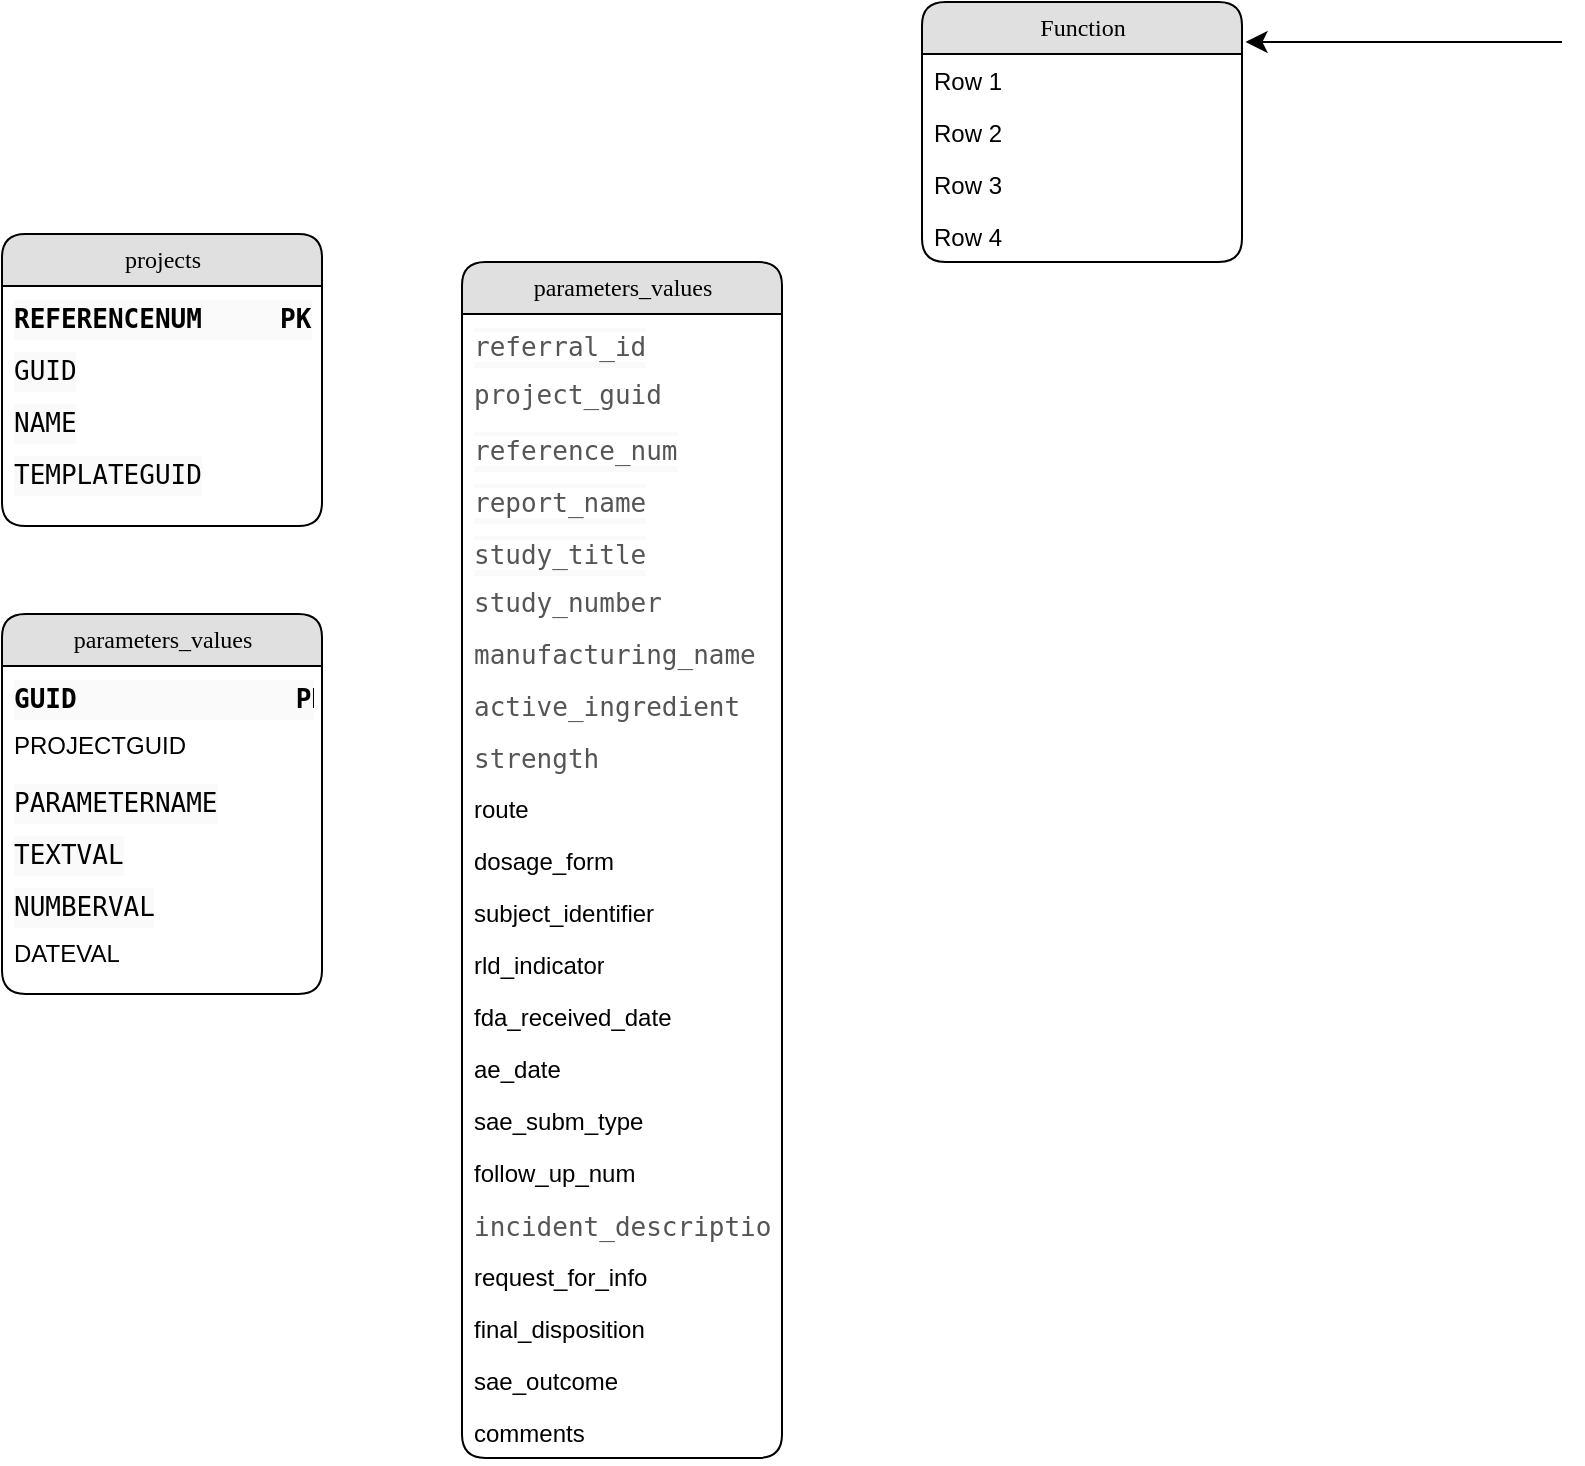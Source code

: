<mxfile version="24.7.14">
  <diagram name="Page-1" id="b520641d-4fe3-3701-9064-5fc419738815">
    <mxGraphModel dx="1042" dy="567" grid="1" gridSize="10" guides="1" tooltips="1" connect="1" arrows="1" fold="1" page="1" pageScale="1" pageWidth="1100" pageHeight="850" background="none" math="0" shadow="0">
      <root>
        <mxCell id="0" />
        <mxCell id="1" parent="0" />
        <mxCell id="21ea969265ad0168-6" value="projects" style="swimlane;html=1;fontStyle=0;childLayout=stackLayout;horizontal=1;startSize=26;fillColor=#e0e0e0;horizontalStack=0;resizeParent=1;resizeLast=0;collapsible=1;marginBottom=0;swimlaneFillColor=#ffffff;align=center;rounded=1;shadow=0;comic=0;labelBackgroundColor=none;strokeWidth=1;fontFamily=Verdana;fontSize=12;fontColor=#000000;" parent="1" vertex="1">
          <mxGeometry x="100" y="190" width="160" height="146" as="geometry" />
        </mxCell>
        <mxCell id="21ea969265ad0168-7" value="&lt;div style=&quot;background-color: rgb(250, 250, 250); font-family: &amp;quot;Source Code Pro&amp;quot;, Menlo, Consolas, monospace, Consolas, &amp;quot;Courier New&amp;quot;, monospace; font-size: 13px; line-height: 20px; white-space: pre;&quot;&gt;&lt;div style=&quot;line-height: 20px;&quot;&gt;&lt;div style=&quot;line-height: 20px;&quot;&gt;&lt;span style=&quot;&quot;&gt;&lt;b&gt;REFERENCENUM     PK&lt;/b&gt;&lt;/span&gt;&lt;/div&gt;&lt;/div&gt;&lt;/div&gt;" style="text;html=1;strokeColor=none;fillColor=none;spacingLeft=4;spacingRight=4;whiteSpace=wrap;overflow=hidden;rotatable=0;points=[[0,0.5],[1,0.5]];portConstraint=eastwest;fontColor=default;" parent="21ea969265ad0168-6" vertex="1">
          <mxGeometry y="26" width="160" height="26" as="geometry" />
        </mxCell>
        <mxCell id="21ea969265ad0168-9" value="&lt;div style=&quot;background-color: rgb(250, 250, 250); font-family: &amp;quot;Source Code Pro&amp;quot;, Menlo, Consolas, monospace, Consolas, &amp;quot;Courier New&amp;quot;, monospace; font-size: 13px; line-height: 20px; white-space: pre;&quot;&gt;&lt;span style=&quot;&quot;&gt;GUID&lt;/span&gt;&lt;/div&gt;" style="text;html=1;strokeColor=none;fillColor=none;spacingLeft=4;spacingRight=4;whiteSpace=wrap;overflow=hidden;rotatable=0;points=[[0,0.5],[1,0.5]];portConstraint=eastwest;fontColor=default;" parent="21ea969265ad0168-6" vertex="1">
          <mxGeometry y="52" width="160" height="26" as="geometry" />
        </mxCell>
        <mxCell id="PZufTCzIXzkl9HZhi7Wz-1" value="&lt;div style=&quot;background-color: rgb(250, 250, 250); font-family: &amp;quot;Source Code Pro&amp;quot;, Menlo, Consolas, monospace, Consolas, &amp;quot;Courier New&amp;quot;, monospace; font-size: 13px; line-height: 20px; white-space: pre;&quot;&gt;&lt;span style=&quot;&quot;&gt;NAME&lt;/span&gt;&lt;/div&gt;" style="text;html=1;strokeColor=none;fillColor=none;spacingLeft=4;spacingRight=4;whiteSpace=wrap;overflow=hidden;rotatable=0;points=[[0,0.5],[1,0.5]];portConstraint=eastwest;fontColor=default;" vertex="1" parent="21ea969265ad0168-6">
          <mxGeometry y="78" width="160" height="26" as="geometry" />
        </mxCell>
        <mxCell id="21ea969265ad0168-8" value="&lt;div style=&quot;background-color: rgb(250, 250, 250); font-family: &amp;quot;Source Code Pro&amp;quot;, Menlo, Consolas, monospace, Consolas, &amp;quot;Courier New&amp;quot;, monospace; font-size: 13px; line-height: 20px; white-space: pre;&quot;&gt;&lt;span style=&quot;&quot;&gt;TEMPLATEGUID&lt;/span&gt;&lt;/div&gt;" style="text;html=1;strokeColor=none;fillColor=none;spacingLeft=4;spacingRight=4;whiteSpace=wrap;overflow=hidden;rotatable=0;points=[[0,0.5],[1,0.5]];portConstraint=eastwest;fontColor=#000000;" parent="21ea969265ad0168-6" vertex="1">
          <mxGeometry y="104" width="160" height="26" as="geometry" />
        </mxCell>
        <mxCell id="21ea969265ad0168-10" value="Function" style="swimlane;html=1;fontStyle=0;childLayout=stackLayout;horizontal=1;startSize=26;fillColor=#e0e0e0;horizontalStack=0;resizeParent=1;resizeLast=0;collapsible=1;marginBottom=0;swimlaneFillColor=#ffffff;align=center;rounded=1;shadow=0;comic=0;labelBackgroundColor=none;strokeWidth=1;fontFamily=Verdana;fontSize=12" parent="1" vertex="1">
          <mxGeometry x="560" y="74" width="160" height="130" as="geometry" />
        </mxCell>
        <mxCell id="21ea969265ad0168-11" value="Row 1" style="text;html=1;strokeColor=none;fillColor=none;spacingLeft=4;spacingRight=4;whiteSpace=wrap;overflow=hidden;rotatable=0;points=[[0,0.5],[1,0.5]];portConstraint=eastwest;" parent="21ea969265ad0168-10" vertex="1">
          <mxGeometry y="26" width="160" height="26" as="geometry" />
        </mxCell>
        <mxCell id="21ea969265ad0168-12" value="Row 2" style="text;html=1;strokeColor=none;fillColor=none;spacingLeft=4;spacingRight=4;whiteSpace=wrap;overflow=hidden;rotatable=0;points=[[0,0.5],[1,0.5]];portConstraint=eastwest;" parent="21ea969265ad0168-10" vertex="1">
          <mxGeometry y="52" width="160" height="26" as="geometry" />
        </mxCell>
        <mxCell id="21ea969265ad0168-52" value="Row 3" style="text;html=1;strokeColor=none;fillColor=none;spacingLeft=4;spacingRight=4;whiteSpace=wrap;overflow=hidden;rotatable=0;points=[[0,0.5],[1,0.5]];portConstraint=eastwest;" parent="21ea969265ad0168-10" vertex="1">
          <mxGeometry y="78" width="160" height="26" as="geometry" />
        </mxCell>
        <mxCell id="21ea969265ad0168-13" value="Row 4" style="text;html=1;strokeColor=none;fillColor=none;spacingLeft=4;spacingRight=4;whiteSpace=wrap;overflow=hidden;rotatable=0;points=[[0,0.5],[1,0.5]];portConstraint=eastwest;" parent="21ea969265ad0168-10" vertex="1">
          <mxGeometry y="104" width="160" height="26" as="geometry" />
        </mxCell>
        <mxCell id="21ea969265ad0168-50" style="edgeStyle=elbowEdgeStyle;html=1;labelBackgroundColor=none;startFill=0;startSize=8;endFill=1;endSize=8;fontFamily=Verdana;fontSize=12;elbow=vertical;entryX=1.011;entryY=0.152;entryPerimeter=0;" parent="1" target="21ea969265ad0168-10" edge="1">
          <mxGeometry relative="1" as="geometry">
            <mxPoint x="740" y="89" as="targetPoint" />
            <mxPoint x="880" y="94" as="sourcePoint" />
            <Array as="points">
              <mxPoint x="810" y="94" />
            </Array>
          </mxGeometry>
        </mxCell>
        <mxCell id="PZufTCzIXzkl9HZhi7Wz-10" value="parameters_values" style="swimlane;html=1;fontStyle=0;childLayout=stackLayout;horizontal=1;startSize=26;fillColor=#e0e0e0;horizontalStack=0;resizeParent=1;resizeLast=0;collapsible=1;marginBottom=0;swimlaneFillColor=#ffffff;align=center;rounded=1;shadow=0;comic=0;labelBackgroundColor=none;strokeWidth=1;fontFamily=Verdana;fontSize=12;fontColor=#000000;" vertex="1" parent="1">
          <mxGeometry x="100" y="380" width="160" height="190" as="geometry" />
        </mxCell>
        <mxCell id="PZufTCzIXzkl9HZhi7Wz-11" value="&lt;div style=&quot;background-color: rgb(250, 250, 250); font-family: &amp;quot;Source Code Pro&amp;quot;, Menlo, Consolas, monospace, Consolas, &amp;quot;Courier New&amp;quot;, monospace; font-size: 13px; line-height: 20px; white-space: pre;&quot;&gt;&lt;div style=&quot;line-height: 20px;&quot;&gt;&lt;div style=&quot;line-height: 20px;&quot;&gt;&lt;span style=&quot;&quot;&gt;&lt;b&gt;GUID              PK&lt;/b&gt;&lt;/span&gt;&lt;/div&gt;&lt;/div&gt;&lt;/div&gt;" style="text;html=1;strokeColor=none;fillColor=none;spacingLeft=4;spacingRight=4;whiteSpace=wrap;overflow=hidden;rotatable=0;points=[[0,0.5],[1,0.5]];portConstraint=eastwest;fontColor=default;" vertex="1" parent="PZufTCzIXzkl9HZhi7Wz-10">
          <mxGeometry y="26" width="160" height="26" as="geometry" />
        </mxCell>
        <mxCell id="PZufTCzIXzkl9HZhi7Wz-16" value="PROJECTGUID" style="text;html=1;strokeColor=none;fillColor=none;spacingLeft=4;spacingRight=4;whiteSpace=wrap;overflow=hidden;rotatable=0;points=[[0,0.5],[1,0.5]];portConstraint=eastwest;fontColor=default;" vertex="1" parent="PZufTCzIXzkl9HZhi7Wz-10">
          <mxGeometry y="52" width="160" height="26" as="geometry" />
        </mxCell>
        <mxCell id="PZufTCzIXzkl9HZhi7Wz-12" value="&lt;div style=&quot;background-color: rgb(250, 250, 250); line-height: 20px;&quot;&gt;&lt;div style=&quot;line-height: 20px;&quot;&gt;&lt;font face=&quot;Source Code Pro, Menlo, Consolas, monospace, Consolas, Courier New, monospace&quot;&gt;&lt;span style=&quot;font-size: 13px; white-space: pre;&quot;&gt;PARAMETERNAME&lt;/span&gt;&lt;/font&gt;&lt;br&gt;&lt;/div&gt;&lt;/div&gt;" style="text;html=1;strokeColor=none;fillColor=none;spacingLeft=4;spacingRight=4;whiteSpace=wrap;overflow=hidden;rotatable=0;points=[[0,0.5],[1,0.5]];portConstraint=eastwest;fontColor=#000000;" vertex="1" parent="PZufTCzIXzkl9HZhi7Wz-10">
          <mxGeometry y="78" width="160" height="26" as="geometry" />
        </mxCell>
        <mxCell id="PZufTCzIXzkl9HZhi7Wz-13" value="&lt;div style=&quot;background-color: rgb(250, 250, 250); line-height: 20px;&quot;&gt;&lt;font face=&quot;Source Code Pro, Menlo, Consolas, monospace, Consolas, Courier New, monospace&quot;&gt;&lt;span style=&quot;font-size: 13px; white-space: pre;&quot;&gt;TEXTVAL&lt;/span&gt;&lt;/font&gt;&lt;br&gt;&lt;/div&gt;" style="text;html=1;strokeColor=none;fillColor=none;spacingLeft=4;spacingRight=4;whiteSpace=wrap;overflow=hidden;rotatable=0;points=[[0,0.5],[1,0.5]];portConstraint=eastwest;fontColor=default;" vertex="1" parent="PZufTCzIXzkl9HZhi7Wz-10">
          <mxGeometry y="104" width="160" height="26" as="geometry" />
        </mxCell>
        <mxCell id="PZufTCzIXzkl9HZhi7Wz-14" value="&lt;div style=&quot;background-color: rgb(250, 250, 250); line-height: 20px;&quot;&gt;&lt;font face=&quot;Source Code Pro, Menlo, Consolas, monospace, Consolas, Courier New, monospace&quot;&gt;&lt;span style=&quot;font-size: 13px; white-space: pre;&quot;&gt;NUMBERVAL&lt;/span&gt;&lt;/font&gt;&lt;br&gt;&lt;/div&gt;" style="text;html=1;strokeColor=none;fillColor=none;spacingLeft=4;spacingRight=4;whiteSpace=wrap;overflow=hidden;rotatable=0;points=[[0,0.5],[1,0.5]];portConstraint=eastwest;fontColor=default;" vertex="1" parent="PZufTCzIXzkl9HZhi7Wz-10">
          <mxGeometry y="130" width="160" height="26" as="geometry" />
        </mxCell>
        <mxCell id="PZufTCzIXzkl9HZhi7Wz-15" value="DATEVAL" style="text;html=1;strokeColor=none;fillColor=none;spacingLeft=4;spacingRight=4;whiteSpace=wrap;overflow=hidden;rotatable=0;points=[[0,0.5],[1,0.5]];portConstraint=eastwest;fontColor=default;" vertex="1" parent="PZufTCzIXzkl9HZhi7Wz-10">
          <mxGeometry y="156" width="160" height="26" as="geometry" />
        </mxCell>
        <mxCell id="PZufTCzIXzkl9HZhi7Wz-46" value="parameters_values" style="swimlane;html=1;fontStyle=0;childLayout=stackLayout;horizontal=1;startSize=26;fillColor=#e0e0e0;horizontalStack=0;resizeParent=1;resizeLast=0;collapsible=1;marginBottom=0;swimlaneFillColor=#ffffff;align=center;rounded=1;shadow=0;comic=0;labelBackgroundColor=none;strokeWidth=1;fontFamily=Verdana;fontSize=12;fontColor=#000000;" vertex="1" parent="1">
          <mxGeometry x="330" y="204" width="160" height="598" as="geometry" />
        </mxCell>
        <mxCell id="PZufTCzIXzkl9HZhi7Wz-47" value="&lt;div style=&quot;background-color: rgb(250, 250, 250); font-family: &amp;quot;Source Code Pro&amp;quot;, Menlo, Consolas, monospace, Consolas, &amp;quot;Courier New&amp;quot;, monospace; font-size: 13px; line-height: 20px; white-space: pre;&quot;&gt;&lt;div style=&quot;line-height: 20px;&quot;&gt;&lt;div style=&quot;line-height: 20px;&quot;&gt;&lt;span style=&quot;color: rgb(85, 85, 85); font-family: &amp;quot;Source Code Pro&amp;quot;, Menlo, Consolas, monospace; text-wrap: wrap; background-color: rgb(255, 255, 255);&quot;&gt;referral_id&lt;/span&gt;&lt;br&gt;&lt;/div&gt;&lt;/div&gt;&lt;/div&gt;" style="text;html=1;strokeColor=none;fillColor=none;spacingLeft=4;spacingRight=4;whiteSpace=wrap;overflow=hidden;rotatable=0;points=[[0,0.5],[1,0.5]];portConstraint=eastwest;fontColor=default;" vertex="1" parent="PZufTCzIXzkl9HZhi7Wz-46">
          <mxGeometry y="26" width="160" height="26" as="geometry" />
        </mxCell>
        <mxCell id="PZufTCzIXzkl9HZhi7Wz-48" value="&lt;span style=&quot;color: rgb(85, 85, 85); font-family: &amp;quot;Source Code Pro&amp;quot;, Menlo, Consolas, monospace; font-size: 13px; white-space-collapse: preserve; background-color: rgb(255, 255, 255);&quot;&gt;project_guid&lt;/span&gt;" style="text;html=1;strokeColor=none;fillColor=none;spacingLeft=4;spacingRight=4;whiteSpace=wrap;overflow=hidden;rotatable=0;points=[[0,0.5],[1,0.5]];portConstraint=eastwest;fontColor=default;" vertex="1" parent="PZufTCzIXzkl9HZhi7Wz-46">
          <mxGeometry y="52" width="160" height="26" as="geometry" />
        </mxCell>
        <mxCell id="PZufTCzIXzkl9HZhi7Wz-49" value="&lt;div style=&quot;background-color: rgb(250, 250, 250); line-height: 20px;&quot;&gt;&lt;div style=&quot;line-height: 20px;&quot;&gt;&lt;span style=&quot;color: rgb(85, 85, 85); font-family: &amp;quot;Source Code Pro&amp;quot;, Menlo, Consolas, monospace; font-size: 13px; white-space-collapse: preserve; background-color: rgb(255, 255, 255);&quot;&gt;reference_num&lt;/span&gt;&lt;br&gt;&lt;/div&gt;&lt;/div&gt;" style="text;html=1;strokeColor=none;fillColor=none;spacingLeft=4;spacingRight=4;whiteSpace=wrap;overflow=hidden;rotatable=0;points=[[0,0.5],[1,0.5]];portConstraint=eastwest;fontColor=#000000;" vertex="1" parent="PZufTCzIXzkl9HZhi7Wz-46">
          <mxGeometry y="78" width="160" height="26" as="geometry" />
        </mxCell>
        <mxCell id="PZufTCzIXzkl9HZhi7Wz-50" value="&lt;div style=&quot;background-color: rgb(250, 250, 250); line-height: 20px;&quot;&gt;&lt;span style=&quot;color: rgb(85, 85, 85); font-family: &amp;quot;Source Code Pro&amp;quot;, Menlo, Consolas, monospace; font-size: 13px; white-space-collapse: preserve; background-color: rgb(255, 255, 255);&quot;&gt;report_name&lt;/span&gt;&lt;br&gt;&lt;/div&gt;" style="text;html=1;strokeColor=none;fillColor=none;spacingLeft=4;spacingRight=4;whiteSpace=wrap;overflow=hidden;rotatable=0;points=[[0,0.5],[1,0.5]];portConstraint=eastwest;fontColor=default;" vertex="1" parent="PZufTCzIXzkl9HZhi7Wz-46">
          <mxGeometry y="104" width="160" height="26" as="geometry" />
        </mxCell>
        <mxCell id="PZufTCzIXzkl9HZhi7Wz-51" value="&lt;div style=&quot;background-color: rgb(250, 250, 250); line-height: 20px;&quot;&gt;&lt;span style=&quot;color: rgb(85, 85, 85); font-family: &amp;quot;Source Code Pro&amp;quot;, Menlo, Consolas, monospace; font-size: 13px; white-space-collapse: preserve; background-color: rgb(255, 255, 255);&quot;&gt;study_title&lt;/span&gt;&lt;br&gt;&lt;/div&gt;" style="text;html=1;strokeColor=none;fillColor=none;spacingLeft=4;spacingRight=4;whiteSpace=wrap;overflow=hidden;rotatable=0;points=[[0,0.5],[1,0.5]];portConstraint=eastwest;fontColor=default;" vertex="1" parent="PZufTCzIXzkl9HZhi7Wz-46">
          <mxGeometry y="130" width="160" height="26" as="geometry" />
        </mxCell>
        <mxCell id="PZufTCzIXzkl9HZhi7Wz-52" value="&lt;span style=&quot;color: rgb(85, 85, 85); font-family: &amp;quot;Source Code Pro&amp;quot;, Menlo, Consolas, monospace; font-size: 13px; white-space-collapse: preserve; background-color: rgb(255, 255, 255);&quot;&gt;study_number&lt;/span&gt;" style="text;html=1;strokeColor=none;fillColor=none;spacingLeft=4;spacingRight=4;whiteSpace=wrap;overflow=hidden;rotatable=0;points=[[0,0.5],[1,0.5]];portConstraint=eastwest;fontColor=default;" vertex="1" parent="PZufTCzIXzkl9HZhi7Wz-46">
          <mxGeometry y="156" width="160" height="26" as="geometry" />
        </mxCell>
        <mxCell id="PZufTCzIXzkl9HZhi7Wz-53" value="&lt;span style=&quot;color: rgb(85, 85, 85); font-family: &amp;quot;Source Code Pro&amp;quot;, Menlo, Consolas, monospace; font-size: 13px; white-space-collapse: preserve; background-color: rgb(255, 255, 255);&quot;&gt;manufacturing_name&lt;/span&gt;" style="text;html=1;strokeColor=none;fillColor=none;spacingLeft=4;spacingRight=4;whiteSpace=wrap;overflow=hidden;rotatable=0;points=[[0,0.5],[1,0.5]];portConstraint=eastwest;fontColor=default;" vertex="1" parent="PZufTCzIXzkl9HZhi7Wz-46">
          <mxGeometry y="182" width="160" height="26" as="geometry" />
        </mxCell>
        <mxCell id="PZufTCzIXzkl9HZhi7Wz-54" value="&lt;span style=&quot;color: rgb(85, 85, 85); font-family: &amp;quot;Source Code Pro&amp;quot;, Menlo, Consolas, monospace; font-size: 13px; white-space-collapse: preserve; background-color: rgb(255, 255, 255);&quot;&gt;active_ingredient&lt;/span&gt;" style="text;html=1;strokeColor=none;fillColor=none;spacingLeft=4;spacingRight=4;whiteSpace=wrap;overflow=hidden;rotatable=0;points=[[0,0.5],[1,0.5]];portConstraint=eastwest;fontColor=default;" vertex="1" parent="PZufTCzIXzkl9HZhi7Wz-46">
          <mxGeometry y="208" width="160" height="26" as="geometry" />
        </mxCell>
        <mxCell id="PZufTCzIXzkl9HZhi7Wz-55" value="&lt;span style=&quot;color: rgb(85, 85, 85); font-family: &amp;quot;Source Code Pro&amp;quot;, Menlo, Consolas, monospace; font-size: 13px; white-space-collapse: preserve; background-color: rgb(255, 255, 255);&quot;&gt;strength&lt;/span&gt;" style="text;html=1;strokeColor=none;fillColor=none;spacingLeft=4;spacingRight=4;whiteSpace=wrap;overflow=hidden;rotatable=0;points=[[0,0.5],[1,0.5]];portConstraint=eastwest;fontColor=default;" vertex="1" parent="PZufTCzIXzkl9HZhi7Wz-46">
          <mxGeometry y="234" width="160" height="26" as="geometry" />
        </mxCell>
        <mxCell id="PZufTCzIXzkl9HZhi7Wz-56" value="route" style="text;html=1;strokeColor=none;fillColor=none;spacingLeft=4;spacingRight=4;whiteSpace=wrap;overflow=hidden;rotatable=0;points=[[0,0.5],[1,0.5]];portConstraint=eastwest;fontColor=default;" vertex="1" parent="PZufTCzIXzkl9HZhi7Wz-46">
          <mxGeometry y="260" width="160" height="26" as="geometry" />
        </mxCell>
        <mxCell id="PZufTCzIXzkl9HZhi7Wz-57" value="dosage_form" style="text;html=1;strokeColor=none;fillColor=none;spacingLeft=4;spacingRight=4;whiteSpace=wrap;overflow=hidden;rotatable=0;points=[[0,0.5],[1,0.5]];portConstraint=eastwest;fontColor=default;" vertex="1" parent="PZufTCzIXzkl9HZhi7Wz-46">
          <mxGeometry y="286" width="160" height="26" as="geometry" />
        </mxCell>
        <mxCell id="PZufTCzIXzkl9HZhi7Wz-58" value="subject_identifier" style="text;html=1;strokeColor=none;fillColor=none;spacingLeft=4;spacingRight=4;whiteSpace=wrap;overflow=hidden;rotatable=0;points=[[0,0.5],[1,0.5]];portConstraint=eastwest;fontColor=default;" vertex="1" parent="PZufTCzIXzkl9HZhi7Wz-46">
          <mxGeometry y="312" width="160" height="26" as="geometry" />
        </mxCell>
        <mxCell id="PZufTCzIXzkl9HZhi7Wz-59" value="rld_indicator" style="text;html=1;strokeColor=none;fillColor=none;spacingLeft=4;spacingRight=4;whiteSpace=wrap;overflow=hidden;rotatable=0;points=[[0,0.5],[1,0.5]];portConstraint=eastwest;fontColor=default;" vertex="1" parent="PZufTCzIXzkl9HZhi7Wz-46">
          <mxGeometry y="338" width="160" height="26" as="geometry" />
        </mxCell>
        <mxCell id="PZufTCzIXzkl9HZhi7Wz-64" value="fda_received_date" style="text;html=1;strokeColor=none;fillColor=none;spacingLeft=4;spacingRight=4;whiteSpace=wrap;overflow=hidden;rotatable=0;points=[[0,0.5],[1,0.5]];portConstraint=eastwest;fontColor=default;" vertex="1" parent="PZufTCzIXzkl9HZhi7Wz-46">
          <mxGeometry y="364" width="160" height="26" as="geometry" />
        </mxCell>
        <mxCell id="PZufTCzIXzkl9HZhi7Wz-63" value="ae_date" style="text;html=1;strokeColor=none;fillColor=none;spacingLeft=4;spacingRight=4;whiteSpace=wrap;overflow=hidden;rotatable=0;points=[[0,0.5],[1,0.5]];portConstraint=eastwest;fontColor=default;" vertex="1" parent="PZufTCzIXzkl9HZhi7Wz-46">
          <mxGeometry y="390" width="160" height="26" as="geometry" />
        </mxCell>
        <mxCell id="PZufTCzIXzkl9HZhi7Wz-62" value="sae_subm_type" style="text;html=1;strokeColor=none;fillColor=none;spacingLeft=4;spacingRight=4;whiteSpace=wrap;overflow=hidden;rotatable=0;points=[[0,0.5],[1,0.5]];portConstraint=eastwest;fontColor=default;" vertex="1" parent="PZufTCzIXzkl9HZhi7Wz-46">
          <mxGeometry y="416" width="160" height="26" as="geometry" />
        </mxCell>
        <mxCell id="PZufTCzIXzkl9HZhi7Wz-61" value="follow_up_num" style="text;html=1;strokeColor=none;fillColor=none;spacingLeft=4;spacingRight=4;whiteSpace=wrap;overflow=hidden;rotatable=0;points=[[0,0.5],[1,0.5]];portConstraint=eastwest;fontColor=default;" vertex="1" parent="PZufTCzIXzkl9HZhi7Wz-46">
          <mxGeometry y="442" width="160" height="26" as="geometry" />
        </mxCell>
        <mxCell id="PZufTCzIXzkl9HZhi7Wz-68" value="&lt;span style=&quot;color: rgb(85, 85, 85); font-family: &amp;quot;Source Code Pro&amp;quot;, Menlo, Consolas, monospace; font-size: 13px; white-space-collapse: preserve; background-color: rgb(255, 255, 255);&quot;&gt;incident_description&lt;/span&gt;" style="text;html=1;strokeColor=none;fillColor=none;spacingLeft=4;spacingRight=4;whiteSpace=wrap;overflow=hidden;rotatable=0;points=[[0,0.5],[1,0.5]];portConstraint=eastwest;fontColor=default;" vertex="1" parent="PZufTCzIXzkl9HZhi7Wz-46">
          <mxGeometry y="468" width="160" height="26" as="geometry" />
        </mxCell>
        <mxCell id="PZufTCzIXzkl9HZhi7Wz-67" value="request_for_info" style="text;html=1;strokeColor=none;fillColor=none;spacingLeft=4;spacingRight=4;whiteSpace=wrap;overflow=hidden;rotatable=0;points=[[0,0.5],[1,0.5]];portConstraint=eastwest;fontColor=default;" vertex="1" parent="PZufTCzIXzkl9HZhi7Wz-46">
          <mxGeometry y="494" width="160" height="26" as="geometry" />
        </mxCell>
        <mxCell id="PZufTCzIXzkl9HZhi7Wz-66" value="final_disposition" style="text;html=1;strokeColor=none;fillColor=none;spacingLeft=4;spacingRight=4;whiteSpace=wrap;overflow=hidden;rotatable=0;points=[[0,0.5],[1,0.5]];portConstraint=eastwest;fontColor=default;" vertex="1" parent="PZufTCzIXzkl9HZhi7Wz-46">
          <mxGeometry y="520" width="160" height="26" as="geometry" />
        </mxCell>
        <mxCell id="PZufTCzIXzkl9HZhi7Wz-65" value="sae_outcome" style="text;html=1;strokeColor=none;fillColor=none;spacingLeft=4;spacingRight=4;whiteSpace=wrap;overflow=hidden;rotatable=0;points=[[0,0.5],[1,0.5]];portConstraint=eastwest;fontColor=default;" vertex="1" parent="PZufTCzIXzkl9HZhi7Wz-46">
          <mxGeometry y="546" width="160" height="26" as="geometry" />
        </mxCell>
        <mxCell id="PZufTCzIXzkl9HZhi7Wz-60" value="comments" style="text;html=1;strokeColor=none;fillColor=none;spacingLeft=4;spacingRight=4;whiteSpace=wrap;overflow=hidden;rotatable=0;points=[[0,0.5],[1,0.5]];portConstraint=eastwest;fontColor=default;" vertex="1" parent="PZufTCzIXzkl9HZhi7Wz-46">
          <mxGeometry y="572" width="160" height="26" as="geometry" />
        </mxCell>
      </root>
    </mxGraphModel>
  </diagram>
</mxfile>
